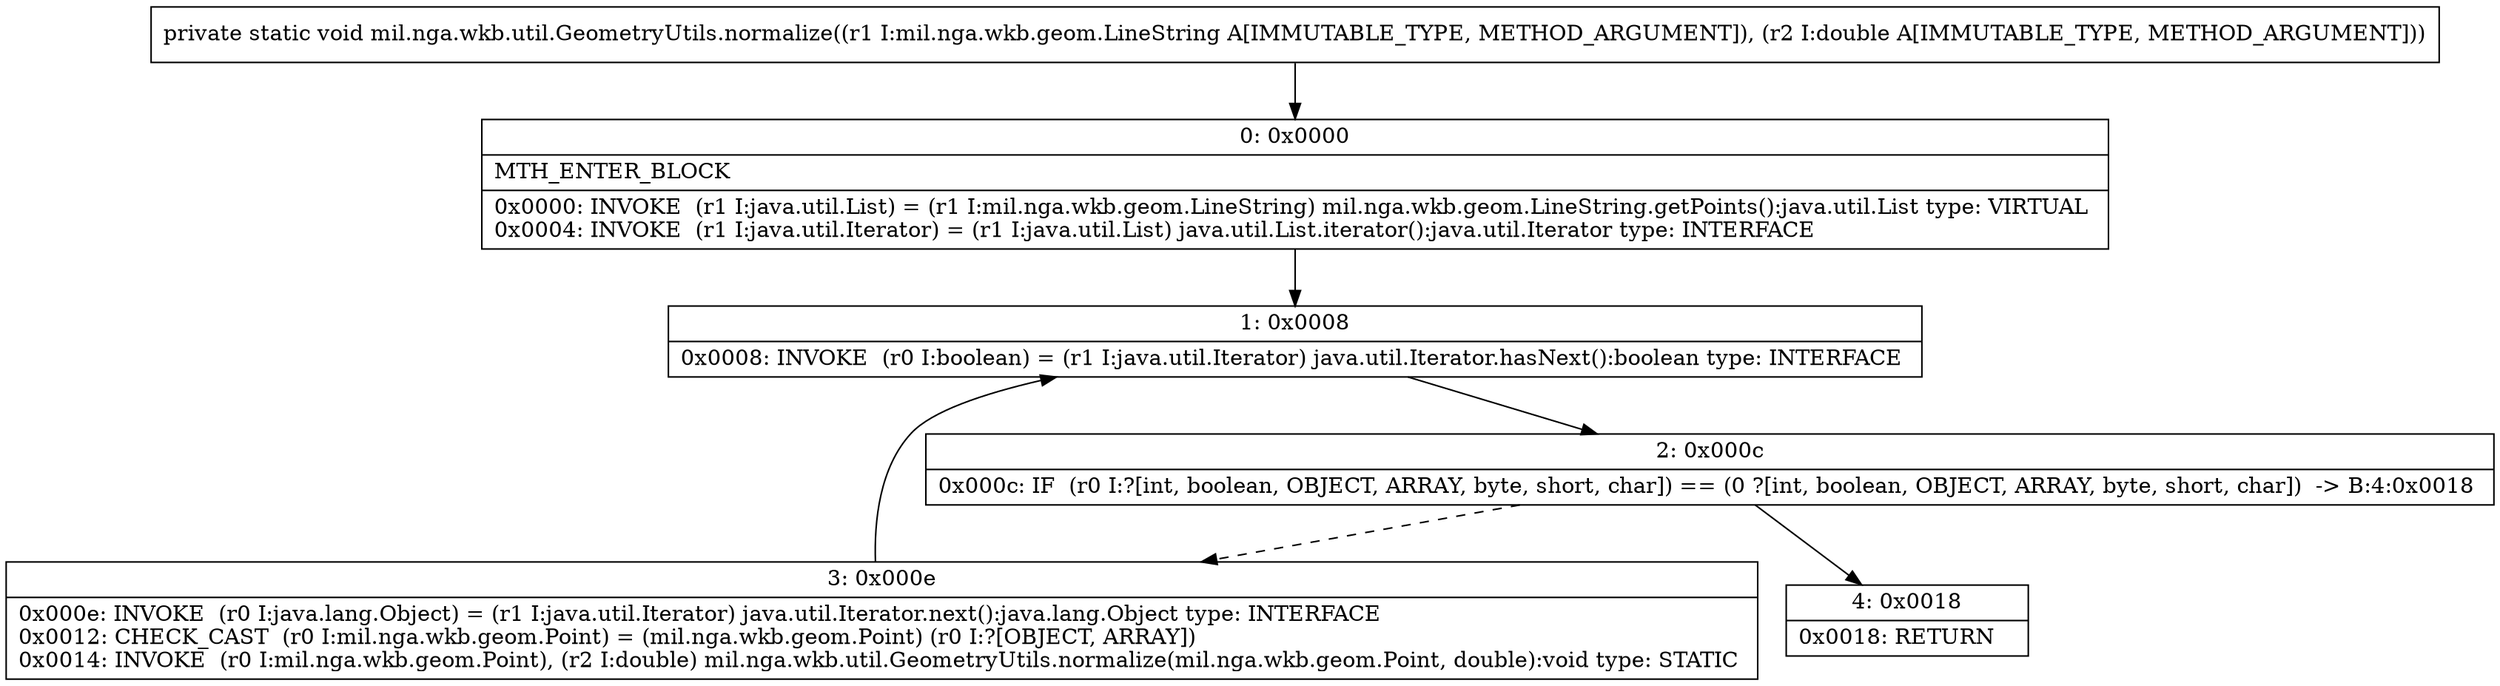 digraph "CFG formil.nga.wkb.util.GeometryUtils.normalize(Lmil\/nga\/wkb\/geom\/LineString;D)V" {
Node_0 [shape=record,label="{0\:\ 0x0000|MTH_ENTER_BLOCK\l|0x0000: INVOKE  (r1 I:java.util.List) = (r1 I:mil.nga.wkb.geom.LineString) mil.nga.wkb.geom.LineString.getPoints():java.util.List type: VIRTUAL \l0x0004: INVOKE  (r1 I:java.util.Iterator) = (r1 I:java.util.List) java.util.List.iterator():java.util.Iterator type: INTERFACE \l}"];
Node_1 [shape=record,label="{1\:\ 0x0008|0x0008: INVOKE  (r0 I:boolean) = (r1 I:java.util.Iterator) java.util.Iterator.hasNext():boolean type: INTERFACE \l}"];
Node_2 [shape=record,label="{2\:\ 0x000c|0x000c: IF  (r0 I:?[int, boolean, OBJECT, ARRAY, byte, short, char]) == (0 ?[int, boolean, OBJECT, ARRAY, byte, short, char])  \-\> B:4:0x0018 \l}"];
Node_3 [shape=record,label="{3\:\ 0x000e|0x000e: INVOKE  (r0 I:java.lang.Object) = (r1 I:java.util.Iterator) java.util.Iterator.next():java.lang.Object type: INTERFACE \l0x0012: CHECK_CAST  (r0 I:mil.nga.wkb.geom.Point) = (mil.nga.wkb.geom.Point) (r0 I:?[OBJECT, ARRAY]) \l0x0014: INVOKE  (r0 I:mil.nga.wkb.geom.Point), (r2 I:double) mil.nga.wkb.util.GeometryUtils.normalize(mil.nga.wkb.geom.Point, double):void type: STATIC \l}"];
Node_4 [shape=record,label="{4\:\ 0x0018|0x0018: RETURN   \l}"];
MethodNode[shape=record,label="{private static void mil.nga.wkb.util.GeometryUtils.normalize((r1 I:mil.nga.wkb.geom.LineString A[IMMUTABLE_TYPE, METHOD_ARGUMENT]), (r2 I:double A[IMMUTABLE_TYPE, METHOD_ARGUMENT])) }"];
MethodNode -> Node_0;
Node_0 -> Node_1;
Node_1 -> Node_2;
Node_2 -> Node_3[style=dashed];
Node_2 -> Node_4;
Node_3 -> Node_1;
}

